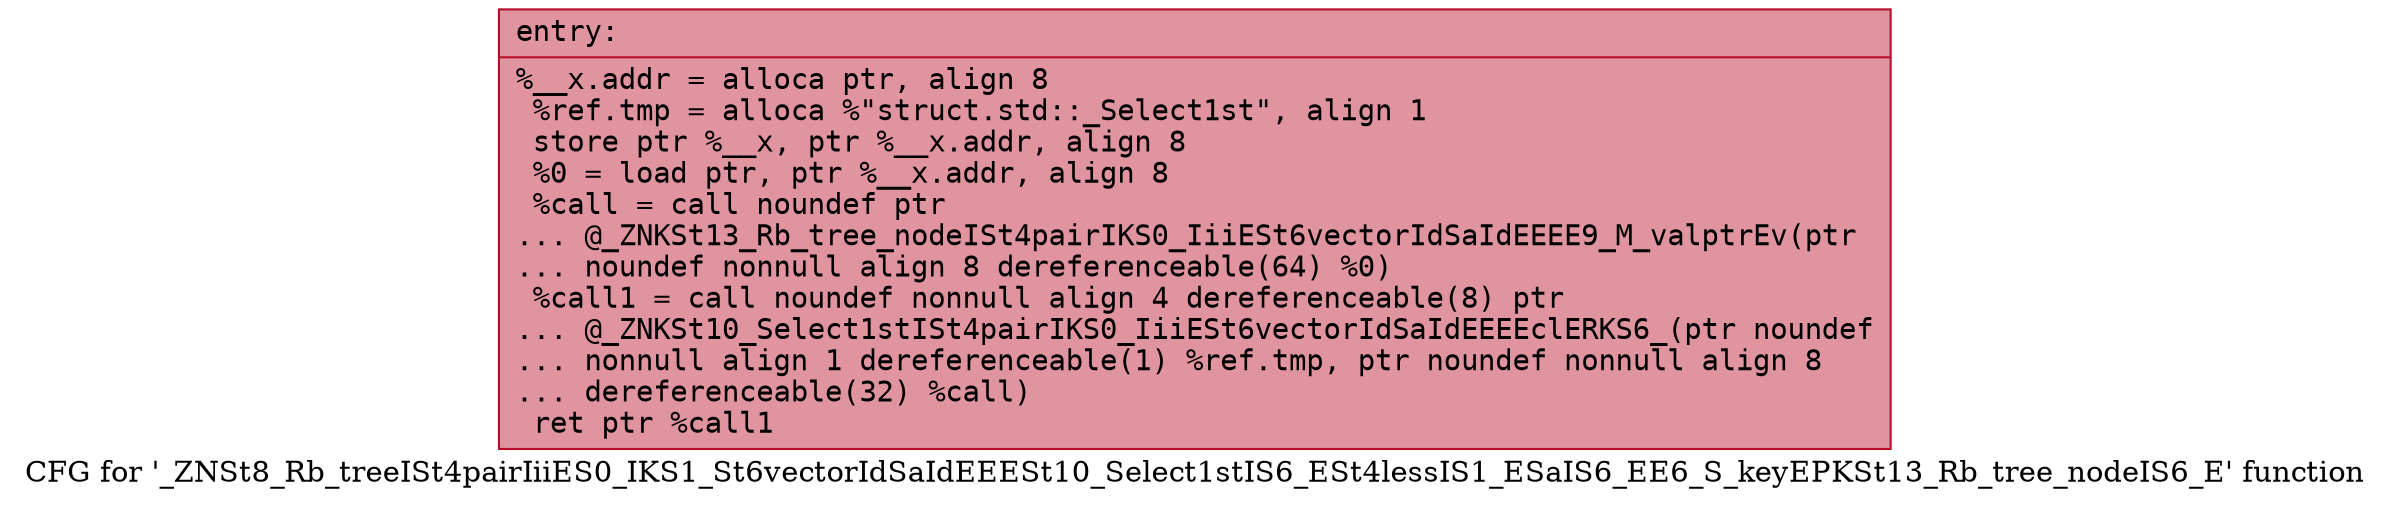 digraph "CFG for '_ZNSt8_Rb_treeISt4pairIiiES0_IKS1_St6vectorIdSaIdEEESt10_Select1stIS6_ESt4lessIS1_ESaIS6_EE6_S_keyEPKSt13_Rb_tree_nodeIS6_E' function" {
	label="CFG for '_ZNSt8_Rb_treeISt4pairIiiES0_IKS1_St6vectorIdSaIdEEESt10_Select1stIS6_ESt4lessIS1_ESaIS6_EE6_S_keyEPKSt13_Rb_tree_nodeIS6_E' function";

	Node0x55e722da7f00 [shape=record,color="#b70d28ff", style=filled, fillcolor="#b70d2870" fontname="Courier",label="{entry:\l|  %__x.addr = alloca ptr, align 8\l  %ref.tmp = alloca %\"struct.std::_Select1st\", align 1\l  store ptr %__x, ptr %__x.addr, align 8\l  %0 = load ptr, ptr %__x.addr, align 8\l  %call = call noundef ptr\l... @_ZNKSt13_Rb_tree_nodeISt4pairIKS0_IiiESt6vectorIdSaIdEEEE9_M_valptrEv(ptr\l... noundef nonnull align 8 dereferenceable(64) %0)\l  %call1 = call noundef nonnull align 4 dereferenceable(8) ptr\l... @_ZNKSt10_Select1stISt4pairIKS0_IiiESt6vectorIdSaIdEEEEclERKS6_(ptr noundef\l... nonnull align 1 dereferenceable(1) %ref.tmp, ptr noundef nonnull align 8\l... dereferenceable(32) %call)\l  ret ptr %call1\l}"];
}
